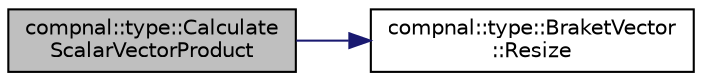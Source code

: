 digraph "compnal::type::CalculateScalarVectorProduct"
{
 // INTERACTIVE_SVG=YES
 // LATEX_PDF_SIZE
  edge [fontname="Helvetica",fontsize="10",labelfontname="Helvetica",labelfontsize="10"];
  node [fontname="Helvetica",fontsize="10",shape=record];
  rankdir="LR";
  Node1 [label="compnal::type::Calculate\lScalarVectorProduct",height=0.2,width=0.4,color="black", fillcolor="grey75", style="filled", fontcolor="black",tooltip="Calculate scalar BraketVector product ( )."];
  Node1 -> Node2 [color="midnightblue",fontsize="10",style="solid",fontname="Helvetica"];
  Node2 [label="compnal::type::BraketVector\l::Resize",height=0.2,width=0.4,color="black", fillcolor="white", style="filled",URL="$d6/dfd/classcompnal_1_1type_1_1_braket_vector.html#a34ad810a17b62d18223238c973b068bc",tooltip="Resize BraketVector."];
}
